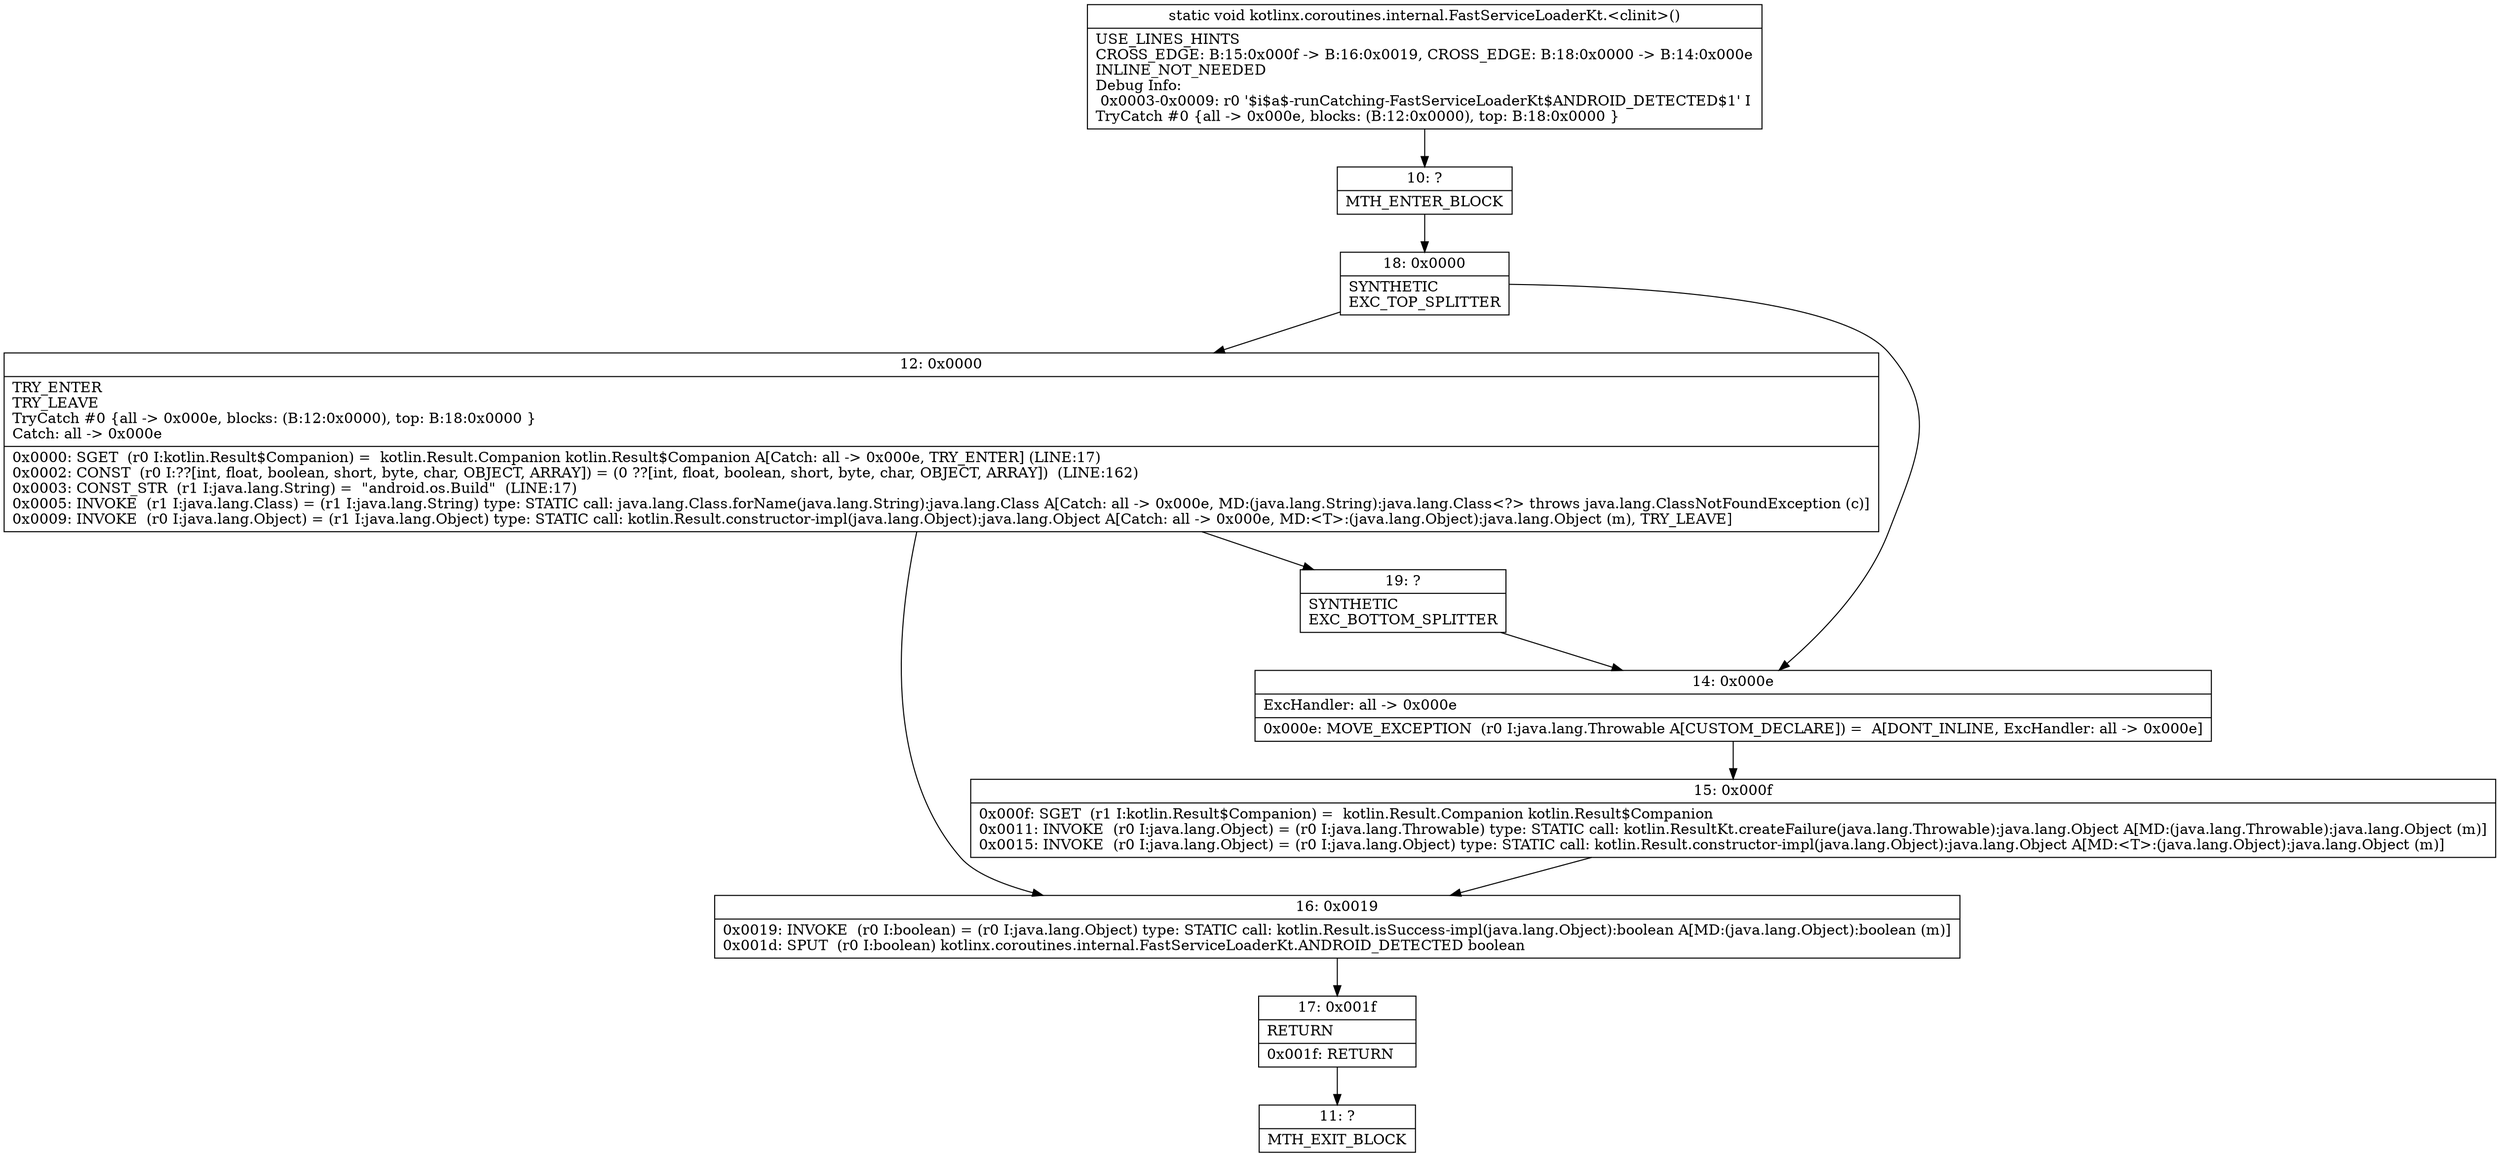 digraph "CFG forkotlinx.coroutines.internal.FastServiceLoaderKt.\<clinit\>()V" {
Node_10 [shape=record,label="{10\:\ ?|MTH_ENTER_BLOCK\l}"];
Node_18 [shape=record,label="{18\:\ 0x0000|SYNTHETIC\lEXC_TOP_SPLITTER\l}"];
Node_12 [shape=record,label="{12\:\ 0x0000|TRY_ENTER\lTRY_LEAVE\lTryCatch #0 \{all \-\> 0x000e, blocks: (B:12:0x0000), top: B:18:0x0000 \}\lCatch: all \-\> 0x000e\l|0x0000: SGET  (r0 I:kotlin.Result$Companion) =  kotlin.Result.Companion kotlin.Result$Companion A[Catch: all \-\> 0x000e, TRY_ENTER] (LINE:17)\l0x0002: CONST  (r0 I:??[int, float, boolean, short, byte, char, OBJECT, ARRAY]) = (0 ??[int, float, boolean, short, byte, char, OBJECT, ARRAY])  (LINE:162)\l0x0003: CONST_STR  (r1 I:java.lang.String) =  \"android.os.Build\"  (LINE:17)\l0x0005: INVOKE  (r1 I:java.lang.Class) = (r1 I:java.lang.String) type: STATIC call: java.lang.Class.forName(java.lang.String):java.lang.Class A[Catch: all \-\> 0x000e, MD:(java.lang.String):java.lang.Class\<?\> throws java.lang.ClassNotFoundException (c)]\l0x0009: INVOKE  (r0 I:java.lang.Object) = (r1 I:java.lang.Object) type: STATIC call: kotlin.Result.constructor\-impl(java.lang.Object):java.lang.Object A[Catch: all \-\> 0x000e, MD:\<T\>:(java.lang.Object):java.lang.Object (m), TRY_LEAVE]\l}"];
Node_16 [shape=record,label="{16\:\ 0x0019|0x0019: INVOKE  (r0 I:boolean) = (r0 I:java.lang.Object) type: STATIC call: kotlin.Result.isSuccess\-impl(java.lang.Object):boolean A[MD:(java.lang.Object):boolean (m)]\l0x001d: SPUT  (r0 I:boolean) kotlinx.coroutines.internal.FastServiceLoaderKt.ANDROID_DETECTED boolean \l}"];
Node_17 [shape=record,label="{17\:\ 0x001f|RETURN\l|0x001f: RETURN   \l}"];
Node_11 [shape=record,label="{11\:\ ?|MTH_EXIT_BLOCK\l}"];
Node_19 [shape=record,label="{19\:\ ?|SYNTHETIC\lEXC_BOTTOM_SPLITTER\l}"];
Node_14 [shape=record,label="{14\:\ 0x000e|ExcHandler: all \-\> 0x000e\l|0x000e: MOVE_EXCEPTION  (r0 I:java.lang.Throwable A[CUSTOM_DECLARE]) =  A[DONT_INLINE, ExcHandler: all \-\> 0x000e]\l}"];
Node_15 [shape=record,label="{15\:\ 0x000f|0x000f: SGET  (r1 I:kotlin.Result$Companion) =  kotlin.Result.Companion kotlin.Result$Companion \l0x0011: INVOKE  (r0 I:java.lang.Object) = (r0 I:java.lang.Throwable) type: STATIC call: kotlin.ResultKt.createFailure(java.lang.Throwable):java.lang.Object A[MD:(java.lang.Throwable):java.lang.Object (m)]\l0x0015: INVOKE  (r0 I:java.lang.Object) = (r0 I:java.lang.Object) type: STATIC call: kotlin.Result.constructor\-impl(java.lang.Object):java.lang.Object A[MD:\<T\>:(java.lang.Object):java.lang.Object (m)]\l}"];
MethodNode[shape=record,label="{static void kotlinx.coroutines.internal.FastServiceLoaderKt.\<clinit\>()  | USE_LINES_HINTS\lCROSS_EDGE: B:15:0x000f \-\> B:16:0x0019, CROSS_EDGE: B:18:0x0000 \-\> B:14:0x000e\lINLINE_NOT_NEEDED\lDebug Info:\l  0x0003\-0x0009: r0 '$i$a$\-runCatching\-FastServiceLoaderKt$ANDROID_DETECTED$1' I\lTryCatch #0 \{all \-\> 0x000e, blocks: (B:12:0x0000), top: B:18:0x0000 \}\l}"];
MethodNode -> Node_10;Node_10 -> Node_18;
Node_18 -> Node_12;
Node_18 -> Node_14;
Node_12 -> Node_16;
Node_12 -> Node_19;
Node_16 -> Node_17;
Node_17 -> Node_11;
Node_19 -> Node_14;
Node_14 -> Node_15;
Node_15 -> Node_16;
}

